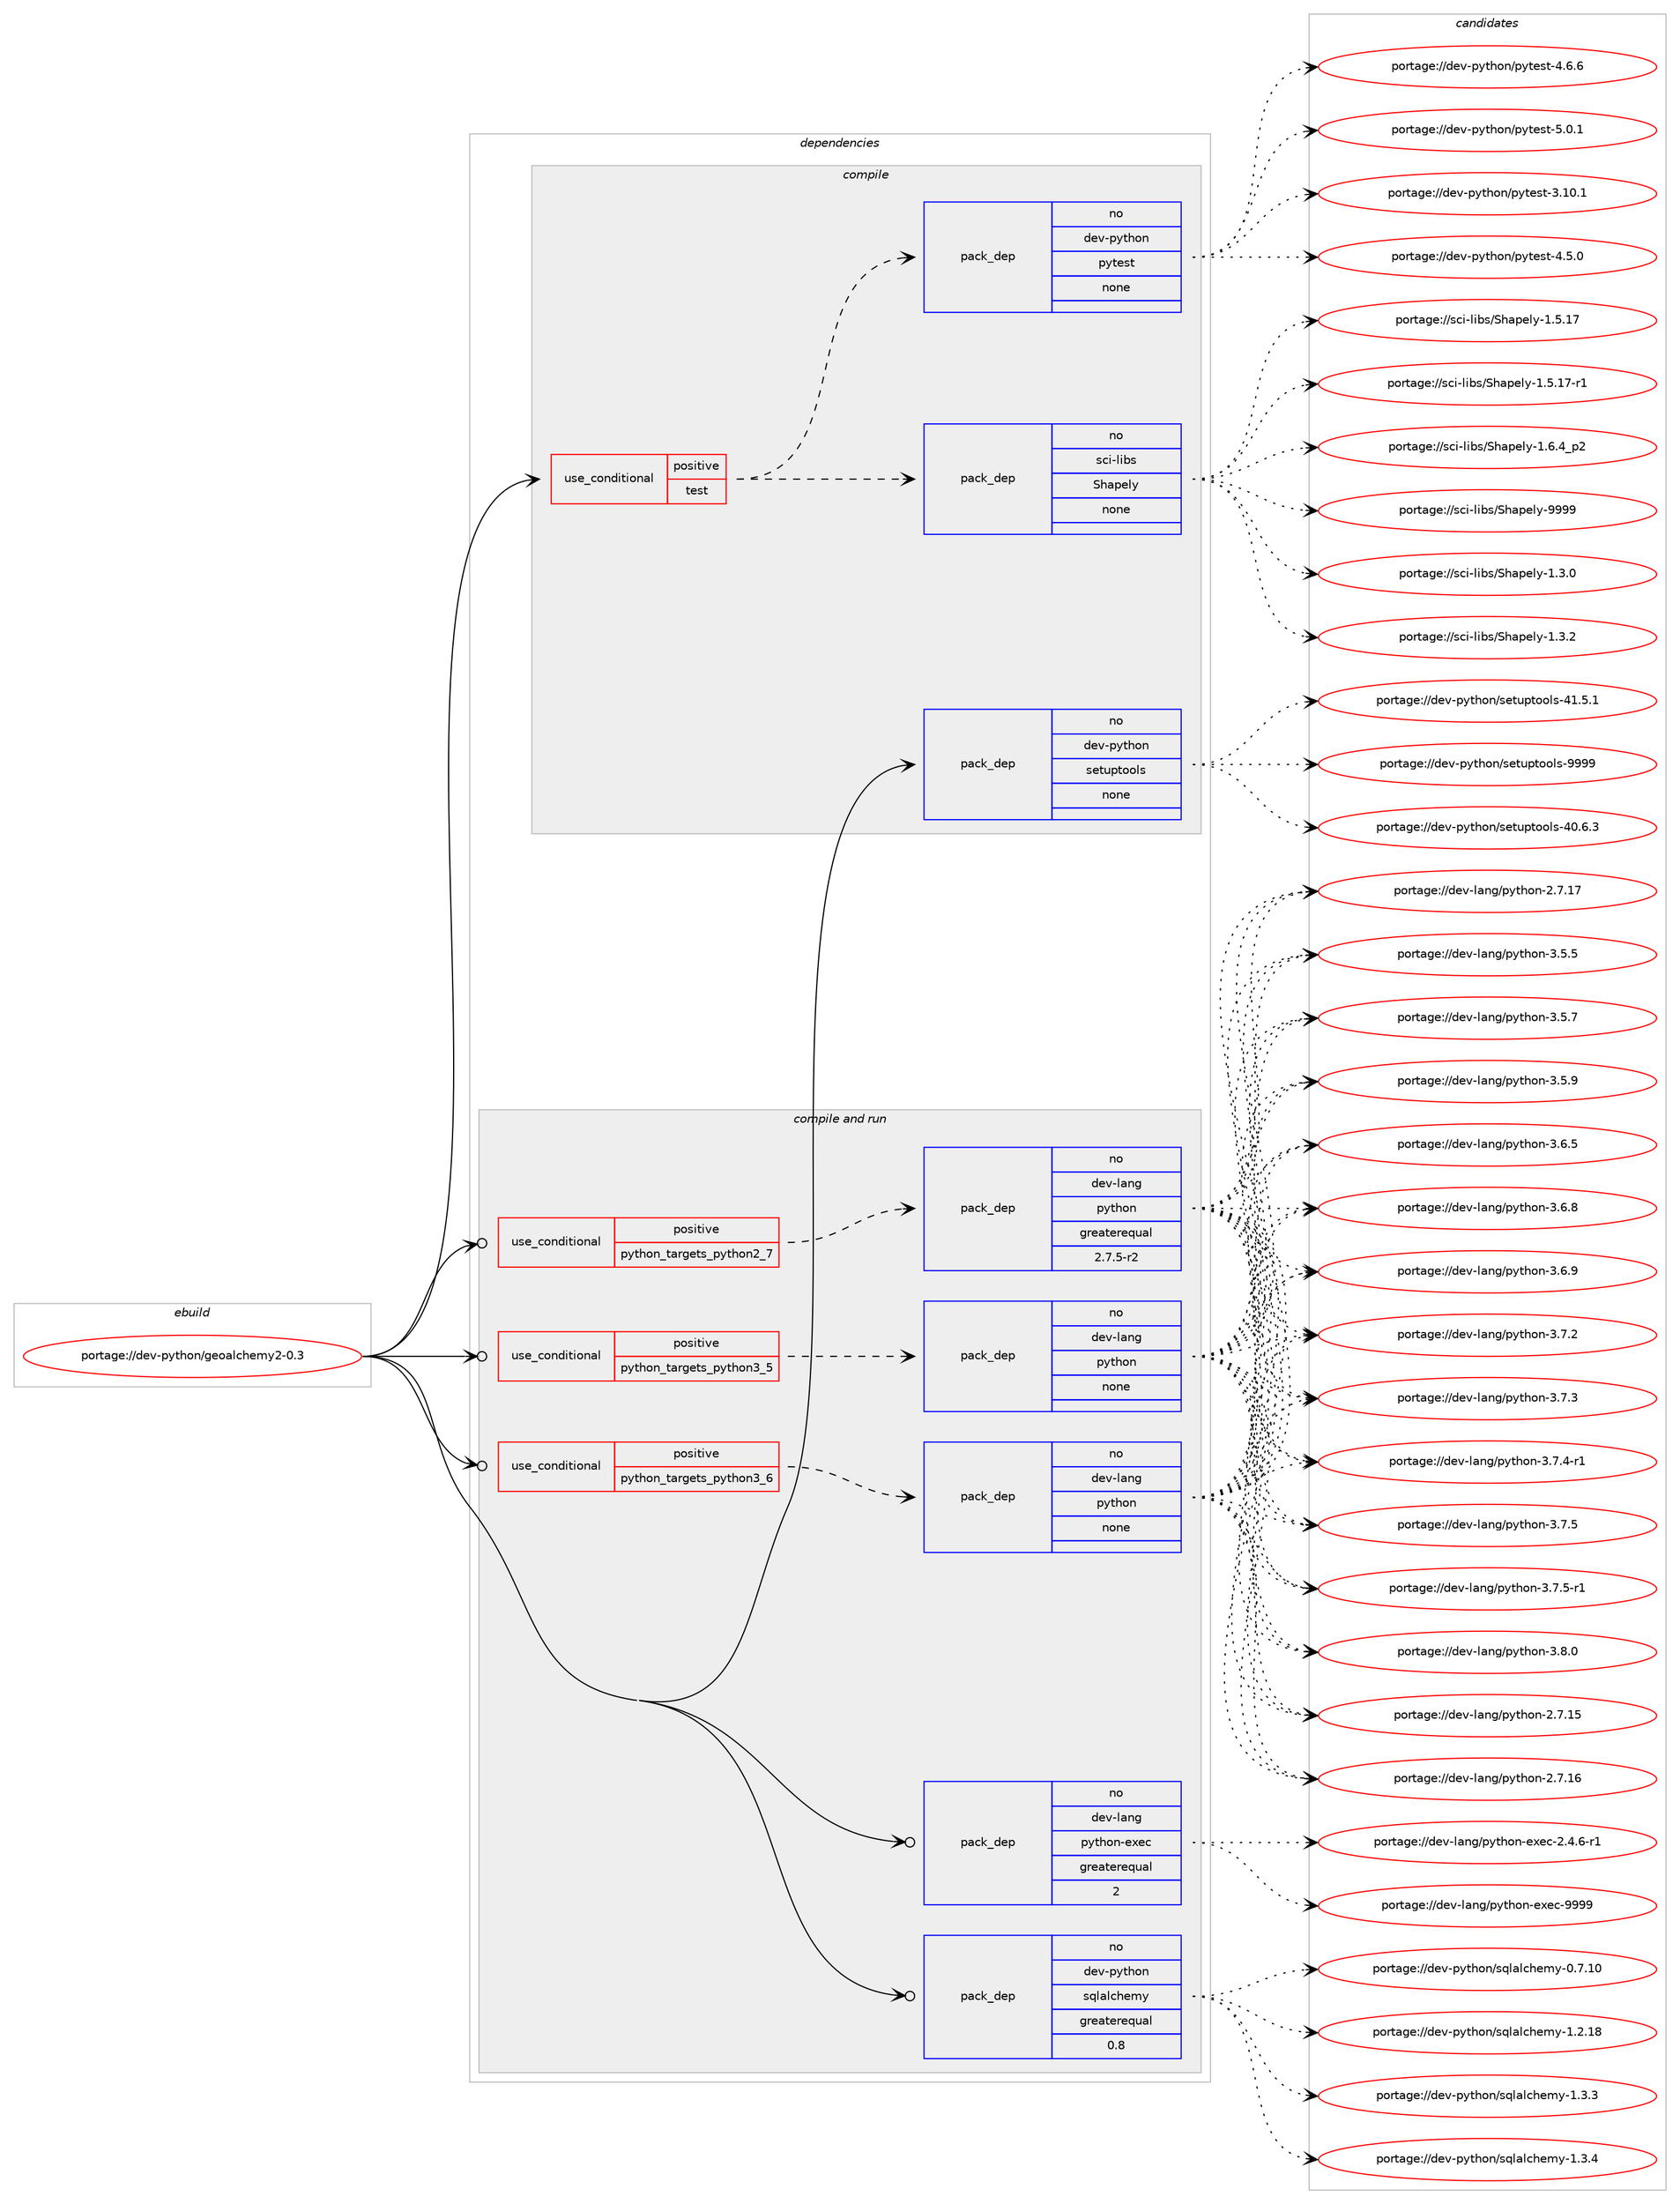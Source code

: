 digraph prolog {

# *************
# Graph options
# *************

newrank=true;
concentrate=true;
compound=true;
graph [rankdir=LR,fontname=Helvetica,fontsize=10,ranksep=1.5];#, ranksep=2.5, nodesep=0.2];
edge  [arrowhead=vee];
node  [fontname=Helvetica,fontsize=10];

# **********
# The ebuild
# **********

subgraph cluster_leftcol {
color=gray;
rank=same;
label=<<i>ebuild</i>>;
id [label="portage://dev-python/geoalchemy2-0.3", color=red, width=4, href="../dev-python/geoalchemy2-0.3.svg"];
}

# ****************
# The dependencies
# ****************

subgraph cluster_midcol {
color=gray;
label=<<i>dependencies</i>>;
subgraph cluster_compile {
fillcolor="#eeeeee";
style=filled;
label=<<i>compile</i>>;
subgraph cond29170 {
dependency141184 [label=<<TABLE BORDER="0" CELLBORDER="1" CELLSPACING="0" CELLPADDING="4"><TR><TD ROWSPAN="3" CELLPADDING="10">use_conditional</TD></TR><TR><TD>positive</TD></TR><TR><TD>test</TD></TR></TABLE>>, shape=none, color=red];
subgraph pack108696 {
dependency141185 [label=<<TABLE BORDER="0" CELLBORDER="1" CELLSPACING="0" CELLPADDING="4" WIDTH="220"><TR><TD ROWSPAN="6" CELLPADDING="30">pack_dep</TD></TR><TR><TD WIDTH="110">no</TD></TR><TR><TD>sci-libs</TD></TR><TR><TD>Shapely</TD></TR><TR><TD>none</TD></TR><TR><TD></TD></TR></TABLE>>, shape=none, color=blue];
}
dependency141184:e -> dependency141185:w [weight=20,style="dashed",arrowhead="vee"];
subgraph pack108697 {
dependency141186 [label=<<TABLE BORDER="0" CELLBORDER="1" CELLSPACING="0" CELLPADDING="4" WIDTH="220"><TR><TD ROWSPAN="6" CELLPADDING="30">pack_dep</TD></TR><TR><TD WIDTH="110">no</TD></TR><TR><TD>dev-python</TD></TR><TR><TD>pytest</TD></TR><TR><TD>none</TD></TR><TR><TD></TD></TR></TABLE>>, shape=none, color=blue];
}
dependency141184:e -> dependency141186:w [weight=20,style="dashed",arrowhead="vee"];
}
id:e -> dependency141184:w [weight=20,style="solid",arrowhead="vee"];
subgraph pack108698 {
dependency141187 [label=<<TABLE BORDER="0" CELLBORDER="1" CELLSPACING="0" CELLPADDING="4" WIDTH="220"><TR><TD ROWSPAN="6" CELLPADDING="30">pack_dep</TD></TR><TR><TD WIDTH="110">no</TD></TR><TR><TD>dev-python</TD></TR><TR><TD>setuptools</TD></TR><TR><TD>none</TD></TR><TR><TD></TD></TR></TABLE>>, shape=none, color=blue];
}
id:e -> dependency141187:w [weight=20,style="solid",arrowhead="vee"];
}
subgraph cluster_compileandrun {
fillcolor="#eeeeee";
style=filled;
label=<<i>compile and run</i>>;
subgraph cond29171 {
dependency141188 [label=<<TABLE BORDER="0" CELLBORDER="1" CELLSPACING="0" CELLPADDING="4"><TR><TD ROWSPAN="3" CELLPADDING="10">use_conditional</TD></TR><TR><TD>positive</TD></TR><TR><TD>python_targets_python2_7</TD></TR></TABLE>>, shape=none, color=red];
subgraph pack108699 {
dependency141189 [label=<<TABLE BORDER="0" CELLBORDER="1" CELLSPACING="0" CELLPADDING="4" WIDTH="220"><TR><TD ROWSPAN="6" CELLPADDING="30">pack_dep</TD></TR><TR><TD WIDTH="110">no</TD></TR><TR><TD>dev-lang</TD></TR><TR><TD>python</TD></TR><TR><TD>greaterequal</TD></TR><TR><TD>2.7.5-r2</TD></TR></TABLE>>, shape=none, color=blue];
}
dependency141188:e -> dependency141189:w [weight=20,style="dashed",arrowhead="vee"];
}
id:e -> dependency141188:w [weight=20,style="solid",arrowhead="odotvee"];
subgraph cond29172 {
dependency141190 [label=<<TABLE BORDER="0" CELLBORDER="1" CELLSPACING="0" CELLPADDING="4"><TR><TD ROWSPAN="3" CELLPADDING="10">use_conditional</TD></TR><TR><TD>positive</TD></TR><TR><TD>python_targets_python3_5</TD></TR></TABLE>>, shape=none, color=red];
subgraph pack108700 {
dependency141191 [label=<<TABLE BORDER="0" CELLBORDER="1" CELLSPACING="0" CELLPADDING="4" WIDTH="220"><TR><TD ROWSPAN="6" CELLPADDING="30">pack_dep</TD></TR><TR><TD WIDTH="110">no</TD></TR><TR><TD>dev-lang</TD></TR><TR><TD>python</TD></TR><TR><TD>none</TD></TR><TR><TD></TD></TR></TABLE>>, shape=none, color=blue];
}
dependency141190:e -> dependency141191:w [weight=20,style="dashed",arrowhead="vee"];
}
id:e -> dependency141190:w [weight=20,style="solid",arrowhead="odotvee"];
subgraph cond29173 {
dependency141192 [label=<<TABLE BORDER="0" CELLBORDER="1" CELLSPACING="0" CELLPADDING="4"><TR><TD ROWSPAN="3" CELLPADDING="10">use_conditional</TD></TR><TR><TD>positive</TD></TR><TR><TD>python_targets_python3_6</TD></TR></TABLE>>, shape=none, color=red];
subgraph pack108701 {
dependency141193 [label=<<TABLE BORDER="0" CELLBORDER="1" CELLSPACING="0" CELLPADDING="4" WIDTH="220"><TR><TD ROWSPAN="6" CELLPADDING="30">pack_dep</TD></TR><TR><TD WIDTH="110">no</TD></TR><TR><TD>dev-lang</TD></TR><TR><TD>python</TD></TR><TR><TD>none</TD></TR><TR><TD></TD></TR></TABLE>>, shape=none, color=blue];
}
dependency141192:e -> dependency141193:w [weight=20,style="dashed",arrowhead="vee"];
}
id:e -> dependency141192:w [weight=20,style="solid",arrowhead="odotvee"];
subgraph pack108702 {
dependency141194 [label=<<TABLE BORDER="0" CELLBORDER="1" CELLSPACING="0" CELLPADDING="4" WIDTH="220"><TR><TD ROWSPAN="6" CELLPADDING="30">pack_dep</TD></TR><TR><TD WIDTH="110">no</TD></TR><TR><TD>dev-lang</TD></TR><TR><TD>python-exec</TD></TR><TR><TD>greaterequal</TD></TR><TR><TD>2</TD></TR></TABLE>>, shape=none, color=blue];
}
id:e -> dependency141194:w [weight=20,style="solid",arrowhead="odotvee"];
subgraph pack108703 {
dependency141195 [label=<<TABLE BORDER="0" CELLBORDER="1" CELLSPACING="0" CELLPADDING="4" WIDTH="220"><TR><TD ROWSPAN="6" CELLPADDING="30">pack_dep</TD></TR><TR><TD WIDTH="110">no</TD></TR><TR><TD>dev-python</TD></TR><TR><TD>sqlalchemy</TD></TR><TR><TD>greaterequal</TD></TR><TR><TD>0.8</TD></TR></TABLE>>, shape=none, color=blue];
}
id:e -> dependency141195:w [weight=20,style="solid",arrowhead="odotvee"];
}
subgraph cluster_run {
fillcolor="#eeeeee";
style=filled;
label=<<i>run</i>>;
}
}

# **************
# The candidates
# **************

subgraph cluster_choices {
rank=same;
color=gray;
label=<<i>candidates</i>>;

subgraph choice108696 {
color=black;
nodesep=1;
choiceportage115991054510810598115478310497112101108121454946514648 [label="portage://sci-libs/Shapely-1.3.0", color=red, width=4,href="../sci-libs/Shapely-1.3.0.svg"];
choiceportage115991054510810598115478310497112101108121454946514650 [label="portage://sci-libs/Shapely-1.3.2", color=red, width=4,href="../sci-libs/Shapely-1.3.2.svg"];
choiceportage11599105451081059811547831049711210110812145494653464955 [label="portage://sci-libs/Shapely-1.5.17", color=red, width=4,href="../sci-libs/Shapely-1.5.17.svg"];
choiceportage115991054510810598115478310497112101108121454946534649554511449 [label="portage://sci-libs/Shapely-1.5.17-r1", color=red, width=4,href="../sci-libs/Shapely-1.5.17-r1.svg"];
choiceportage1159910545108105981154783104971121011081214549465446529511250 [label="portage://sci-libs/Shapely-1.6.4_p2", color=red, width=4,href="../sci-libs/Shapely-1.6.4_p2.svg"];
choiceportage1159910545108105981154783104971121011081214557575757 [label="portage://sci-libs/Shapely-9999", color=red, width=4,href="../sci-libs/Shapely-9999.svg"];
dependency141185:e -> choiceportage115991054510810598115478310497112101108121454946514648:w [style=dotted,weight="100"];
dependency141185:e -> choiceportage115991054510810598115478310497112101108121454946514650:w [style=dotted,weight="100"];
dependency141185:e -> choiceportage11599105451081059811547831049711210110812145494653464955:w [style=dotted,weight="100"];
dependency141185:e -> choiceportage115991054510810598115478310497112101108121454946534649554511449:w [style=dotted,weight="100"];
dependency141185:e -> choiceportage1159910545108105981154783104971121011081214549465446529511250:w [style=dotted,weight="100"];
dependency141185:e -> choiceportage1159910545108105981154783104971121011081214557575757:w [style=dotted,weight="100"];
}
subgraph choice108697 {
color=black;
nodesep=1;
choiceportage100101118451121211161041111104711212111610111511645514649484649 [label="portage://dev-python/pytest-3.10.1", color=red, width=4,href="../dev-python/pytest-3.10.1.svg"];
choiceportage1001011184511212111610411111047112121116101115116455246534648 [label="portage://dev-python/pytest-4.5.0", color=red, width=4,href="../dev-python/pytest-4.5.0.svg"];
choiceportage1001011184511212111610411111047112121116101115116455246544654 [label="portage://dev-python/pytest-4.6.6", color=red, width=4,href="../dev-python/pytest-4.6.6.svg"];
choiceportage1001011184511212111610411111047112121116101115116455346484649 [label="portage://dev-python/pytest-5.0.1", color=red, width=4,href="../dev-python/pytest-5.0.1.svg"];
dependency141186:e -> choiceportage100101118451121211161041111104711212111610111511645514649484649:w [style=dotted,weight="100"];
dependency141186:e -> choiceportage1001011184511212111610411111047112121116101115116455246534648:w [style=dotted,weight="100"];
dependency141186:e -> choiceportage1001011184511212111610411111047112121116101115116455246544654:w [style=dotted,weight="100"];
dependency141186:e -> choiceportage1001011184511212111610411111047112121116101115116455346484649:w [style=dotted,weight="100"];
}
subgraph choice108698 {
color=black;
nodesep=1;
choiceportage100101118451121211161041111104711510111611711211611111110811545524846544651 [label="portage://dev-python/setuptools-40.6.3", color=red, width=4,href="../dev-python/setuptools-40.6.3.svg"];
choiceportage100101118451121211161041111104711510111611711211611111110811545524946534649 [label="portage://dev-python/setuptools-41.5.1", color=red, width=4,href="../dev-python/setuptools-41.5.1.svg"];
choiceportage10010111845112121116104111110471151011161171121161111111081154557575757 [label="portage://dev-python/setuptools-9999", color=red, width=4,href="../dev-python/setuptools-9999.svg"];
dependency141187:e -> choiceportage100101118451121211161041111104711510111611711211611111110811545524846544651:w [style=dotted,weight="100"];
dependency141187:e -> choiceportage100101118451121211161041111104711510111611711211611111110811545524946534649:w [style=dotted,weight="100"];
dependency141187:e -> choiceportage10010111845112121116104111110471151011161171121161111111081154557575757:w [style=dotted,weight="100"];
}
subgraph choice108699 {
color=black;
nodesep=1;
choiceportage10010111845108971101034711212111610411111045504655464953 [label="portage://dev-lang/python-2.7.15", color=red, width=4,href="../dev-lang/python-2.7.15.svg"];
choiceportage10010111845108971101034711212111610411111045504655464954 [label="portage://dev-lang/python-2.7.16", color=red, width=4,href="../dev-lang/python-2.7.16.svg"];
choiceportage10010111845108971101034711212111610411111045504655464955 [label="portage://dev-lang/python-2.7.17", color=red, width=4,href="../dev-lang/python-2.7.17.svg"];
choiceportage100101118451089711010347112121116104111110455146534653 [label="portage://dev-lang/python-3.5.5", color=red, width=4,href="../dev-lang/python-3.5.5.svg"];
choiceportage100101118451089711010347112121116104111110455146534655 [label="portage://dev-lang/python-3.5.7", color=red, width=4,href="../dev-lang/python-3.5.7.svg"];
choiceportage100101118451089711010347112121116104111110455146534657 [label="portage://dev-lang/python-3.5.9", color=red, width=4,href="../dev-lang/python-3.5.9.svg"];
choiceportage100101118451089711010347112121116104111110455146544653 [label="portage://dev-lang/python-3.6.5", color=red, width=4,href="../dev-lang/python-3.6.5.svg"];
choiceportage100101118451089711010347112121116104111110455146544656 [label="portage://dev-lang/python-3.6.8", color=red, width=4,href="../dev-lang/python-3.6.8.svg"];
choiceportage100101118451089711010347112121116104111110455146544657 [label="portage://dev-lang/python-3.6.9", color=red, width=4,href="../dev-lang/python-3.6.9.svg"];
choiceportage100101118451089711010347112121116104111110455146554650 [label="portage://dev-lang/python-3.7.2", color=red, width=4,href="../dev-lang/python-3.7.2.svg"];
choiceportage100101118451089711010347112121116104111110455146554651 [label="portage://dev-lang/python-3.7.3", color=red, width=4,href="../dev-lang/python-3.7.3.svg"];
choiceportage1001011184510897110103471121211161041111104551465546524511449 [label="portage://dev-lang/python-3.7.4-r1", color=red, width=4,href="../dev-lang/python-3.7.4-r1.svg"];
choiceportage100101118451089711010347112121116104111110455146554653 [label="portage://dev-lang/python-3.7.5", color=red, width=4,href="../dev-lang/python-3.7.5.svg"];
choiceportage1001011184510897110103471121211161041111104551465546534511449 [label="portage://dev-lang/python-3.7.5-r1", color=red, width=4,href="../dev-lang/python-3.7.5-r1.svg"];
choiceportage100101118451089711010347112121116104111110455146564648 [label="portage://dev-lang/python-3.8.0", color=red, width=4,href="../dev-lang/python-3.8.0.svg"];
dependency141189:e -> choiceportage10010111845108971101034711212111610411111045504655464953:w [style=dotted,weight="100"];
dependency141189:e -> choiceportage10010111845108971101034711212111610411111045504655464954:w [style=dotted,weight="100"];
dependency141189:e -> choiceportage10010111845108971101034711212111610411111045504655464955:w [style=dotted,weight="100"];
dependency141189:e -> choiceportage100101118451089711010347112121116104111110455146534653:w [style=dotted,weight="100"];
dependency141189:e -> choiceportage100101118451089711010347112121116104111110455146534655:w [style=dotted,weight="100"];
dependency141189:e -> choiceportage100101118451089711010347112121116104111110455146534657:w [style=dotted,weight="100"];
dependency141189:e -> choiceportage100101118451089711010347112121116104111110455146544653:w [style=dotted,weight="100"];
dependency141189:e -> choiceportage100101118451089711010347112121116104111110455146544656:w [style=dotted,weight="100"];
dependency141189:e -> choiceportage100101118451089711010347112121116104111110455146544657:w [style=dotted,weight="100"];
dependency141189:e -> choiceportage100101118451089711010347112121116104111110455146554650:w [style=dotted,weight="100"];
dependency141189:e -> choiceportage100101118451089711010347112121116104111110455146554651:w [style=dotted,weight="100"];
dependency141189:e -> choiceportage1001011184510897110103471121211161041111104551465546524511449:w [style=dotted,weight="100"];
dependency141189:e -> choiceportage100101118451089711010347112121116104111110455146554653:w [style=dotted,weight="100"];
dependency141189:e -> choiceportage1001011184510897110103471121211161041111104551465546534511449:w [style=dotted,weight="100"];
dependency141189:e -> choiceportage100101118451089711010347112121116104111110455146564648:w [style=dotted,weight="100"];
}
subgraph choice108700 {
color=black;
nodesep=1;
choiceportage10010111845108971101034711212111610411111045504655464953 [label="portage://dev-lang/python-2.7.15", color=red, width=4,href="../dev-lang/python-2.7.15.svg"];
choiceportage10010111845108971101034711212111610411111045504655464954 [label="portage://dev-lang/python-2.7.16", color=red, width=4,href="../dev-lang/python-2.7.16.svg"];
choiceportage10010111845108971101034711212111610411111045504655464955 [label="portage://dev-lang/python-2.7.17", color=red, width=4,href="../dev-lang/python-2.7.17.svg"];
choiceportage100101118451089711010347112121116104111110455146534653 [label="portage://dev-lang/python-3.5.5", color=red, width=4,href="../dev-lang/python-3.5.5.svg"];
choiceportage100101118451089711010347112121116104111110455146534655 [label="portage://dev-lang/python-3.5.7", color=red, width=4,href="../dev-lang/python-3.5.7.svg"];
choiceportage100101118451089711010347112121116104111110455146534657 [label="portage://dev-lang/python-3.5.9", color=red, width=4,href="../dev-lang/python-3.5.9.svg"];
choiceportage100101118451089711010347112121116104111110455146544653 [label="portage://dev-lang/python-3.6.5", color=red, width=4,href="../dev-lang/python-3.6.5.svg"];
choiceportage100101118451089711010347112121116104111110455146544656 [label="portage://dev-lang/python-3.6.8", color=red, width=4,href="../dev-lang/python-3.6.8.svg"];
choiceportage100101118451089711010347112121116104111110455146544657 [label="portage://dev-lang/python-3.6.9", color=red, width=4,href="../dev-lang/python-3.6.9.svg"];
choiceportage100101118451089711010347112121116104111110455146554650 [label="portage://dev-lang/python-3.7.2", color=red, width=4,href="../dev-lang/python-3.7.2.svg"];
choiceportage100101118451089711010347112121116104111110455146554651 [label="portage://dev-lang/python-3.7.3", color=red, width=4,href="../dev-lang/python-3.7.3.svg"];
choiceportage1001011184510897110103471121211161041111104551465546524511449 [label="portage://dev-lang/python-3.7.4-r1", color=red, width=4,href="../dev-lang/python-3.7.4-r1.svg"];
choiceportage100101118451089711010347112121116104111110455146554653 [label="portage://dev-lang/python-3.7.5", color=red, width=4,href="../dev-lang/python-3.7.5.svg"];
choiceportage1001011184510897110103471121211161041111104551465546534511449 [label="portage://dev-lang/python-3.7.5-r1", color=red, width=4,href="../dev-lang/python-3.7.5-r1.svg"];
choiceportage100101118451089711010347112121116104111110455146564648 [label="portage://dev-lang/python-3.8.0", color=red, width=4,href="../dev-lang/python-3.8.0.svg"];
dependency141191:e -> choiceportage10010111845108971101034711212111610411111045504655464953:w [style=dotted,weight="100"];
dependency141191:e -> choiceportage10010111845108971101034711212111610411111045504655464954:w [style=dotted,weight="100"];
dependency141191:e -> choiceportage10010111845108971101034711212111610411111045504655464955:w [style=dotted,weight="100"];
dependency141191:e -> choiceportage100101118451089711010347112121116104111110455146534653:w [style=dotted,weight="100"];
dependency141191:e -> choiceportage100101118451089711010347112121116104111110455146534655:w [style=dotted,weight="100"];
dependency141191:e -> choiceportage100101118451089711010347112121116104111110455146534657:w [style=dotted,weight="100"];
dependency141191:e -> choiceportage100101118451089711010347112121116104111110455146544653:w [style=dotted,weight="100"];
dependency141191:e -> choiceportage100101118451089711010347112121116104111110455146544656:w [style=dotted,weight="100"];
dependency141191:e -> choiceportage100101118451089711010347112121116104111110455146544657:w [style=dotted,weight="100"];
dependency141191:e -> choiceportage100101118451089711010347112121116104111110455146554650:w [style=dotted,weight="100"];
dependency141191:e -> choiceportage100101118451089711010347112121116104111110455146554651:w [style=dotted,weight="100"];
dependency141191:e -> choiceportage1001011184510897110103471121211161041111104551465546524511449:w [style=dotted,weight="100"];
dependency141191:e -> choiceportage100101118451089711010347112121116104111110455146554653:w [style=dotted,weight="100"];
dependency141191:e -> choiceportage1001011184510897110103471121211161041111104551465546534511449:w [style=dotted,weight="100"];
dependency141191:e -> choiceportage100101118451089711010347112121116104111110455146564648:w [style=dotted,weight="100"];
}
subgraph choice108701 {
color=black;
nodesep=1;
choiceportage10010111845108971101034711212111610411111045504655464953 [label="portage://dev-lang/python-2.7.15", color=red, width=4,href="../dev-lang/python-2.7.15.svg"];
choiceportage10010111845108971101034711212111610411111045504655464954 [label="portage://dev-lang/python-2.7.16", color=red, width=4,href="../dev-lang/python-2.7.16.svg"];
choiceportage10010111845108971101034711212111610411111045504655464955 [label="portage://dev-lang/python-2.7.17", color=red, width=4,href="../dev-lang/python-2.7.17.svg"];
choiceportage100101118451089711010347112121116104111110455146534653 [label="portage://dev-lang/python-3.5.5", color=red, width=4,href="../dev-lang/python-3.5.5.svg"];
choiceportage100101118451089711010347112121116104111110455146534655 [label="portage://dev-lang/python-3.5.7", color=red, width=4,href="../dev-lang/python-3.5.7.svg"];
choiceportage100101118451089711010347112121116104111110455146534657 [label="portage://dev-lang/python-3.5.9", color=red, width=4,href="../dev-lang/python-3.5.9.svg"];
choiceportage100101118451089711010347112121116104111110455146544653 [label="portage://dev-lang/python-3.6.5", color=red, width=4,href="../dev-lang/python-3.6.5.svg"];
choiceportage100101118451089711010347112121116104111110455146544656 [label="portage://dev-lang/python-3.6.8", color=red, width=4,href="../dev-lang/python-3.6.8.svg"];
choiceportage100101118451089711010347112121116104111110455146544657 [label="portage://dev-lang/python-3.6.9", color=red, width=4,href="../dev-lang/python-3.6.9.svg"];
choiceportage100101118451089711010347112121116104111110455146554650 [label="portage://dev-lang/python-3.7.2", color=red, width=4,href="../dev-lang/python-3.7.2.svg"];
choiceportage100101118451089711010347112121116104111110455146554651 [label="portage://dev-lang/python-3.7.3", color=red, width=4,href="../dev-lang/python-3.7.3.svg"];
choiceportage1001011184510897110103471121211161041111104551465546524511449 [label="portage://dev-lang/python-3.7.4-r1", color=red, width=4,href="../dev-lang/python-3.7.4-r1.svg"];
choiceportage100101118451089711010347112121116104111110455146554653 [label="portage://dev-lang/python-3.7.5", color=red, width=4,href="../dev-lang/python-3.7.5.svg"];
choiceportage1001011184510897110103471121211161041111104551465546534511449 [label="portage://dev-lang/python-3.7.5-r1", color=red, width=4,href="../dev-lang/python-3.7.5-r1.svg"];
choiceportage100101118451089711010347112121116104111110455146564648 [label="portage://dev-lang/python-3.8.0", color=red, width=4,href="../dev-lang/python-3.8.0.svg"];
dependency141193:e -> choiceportage10010111845108971101034711212111610411111045504655464953:w [style=dotted,weight="100"];
dependency141193:e -> choiceportage10010111845108971101034711212111610411111045504655464954:w [style=dotted,weight="100"];
dependency141193:e -> choiceportage10010111845108971101034711212111610411111045504655464955:w [style=dotted,weight="100"];
dependency141193:e -> choiceportage100101118451089711010347112121116104111110455146534653:w [style=dotted,weight="100"];
dependency141193:e -> choiceportage100101118451089711010347112121116104111110455146534655:w [style=dotted,weight="100"];
dependency141193:e -> choiceportage100101118451089711010347112121116104111110455146534657:w [style=dotted,weight="100"];
dependency141193:e -> choiceportage100101118451089711010347112121116104111110455146544653:w [style=dotted,weight="100"];
dependency141193:e -> choiceportage100101118451089711010347112121116104111110455146544656:w [style=dotted,weight="100"];
dependency141193:e -> choiceportage100101118451089711010347112121116104111110455146544657:w [style=dotted,weight="100"];
dependency141193:e -> choiceportage100101118451089711010347112121116104111110455146554650:w [style=dotted,weight="100"];
dependency141193:e -> choiceportage100101118451089711010347112121116104111110455146554651:w [style=dotted,weight="100"];
dependency141193:e -> choiceportage1001011184510897110103471121211161041111104551465546524511449:w [style=dotted,weight="100"];
dependency141193:e -> choiceportage100101118451089711010347112121116104111110455146554653:w [style=dotted,weight="100"];
dependency141193:e -> choiceportage1001011184510897110103471121211161041111104551465546534511449:w [style=dotted,weight="100"];
dependency141193:e -> choiceportage100101118451089711010347112121116104111110455146564648:w [style=dotted,weight="100"];
}
subgraph choice108702 {
color=black;
nodesep=1;
choiceportage10010111845108971101034711212111610411111045101120101994550465246544511449 [label="portage://dev-lang/python-exec-2.4.6-r1", color=red, width=4,href="../dev-lang/python-exec-2.4.6-r1.svg"];
choiceportage10010111845108971101034711212111610411111045101120101994557575757 [label="portage://dev-lang/python-exec-9999", color=red, width=4,href="../dev-lang/python-exec-9999.svg"];
dependency141194:e -> choiceportage10010111845108971101034711212111610411111045101120101994550465246544511449:w [style=dotted,weight="100"];
dependency141194:e -> choiceportage10010111845108971101034711212111610411111045101120101994557575757:w [style=dotted,weight="100"];
}
subgraph choice108703 {
color=black;
nodesep=1;
choiceportage1001011184511212111610411111047115113108971089910410110912145484655464948 [label="portage://dev-python/sqlalchemy-0.7.10", color=red, width=4,href="../dev-python/sqlalchemy-0.7.10.svg"];
choiceportage1001011184511212111610411111047115113108971089910410110912145494650464956 [label="portage://dev-python/sqlalchemy-1.2.18", color=red, width=4,href="../dev-python/sqlalchemy-1.2.18.svg"];
choiceportage10010111845112121116104111110471151131089710899104101109121454946514651 [label="portage://dev-python/sqlalchemy-1.3.3", color=red, width=4,href="../dev-python/sqlalchemy-1.3.3.svg"];
choiceportage10010111845112121116104111110471151131089710899104101109121454946514652 [label="portage://dev-python/sqlalchemy-1.3.4", color=red, width=4,href="../dev-python/sqlalchemy-1.3.4.svg"];
dependency141195:e -> choiceportage1001011184511212111610411111047115113108971089910410110912145484655464948:w [style=dotted,weight="100"];
dependency141195:e -> choiceportage1001011184511212111610411111047115113108971089910410110912145494650464956:w [style=dotted,weight="100"];
dependency141195:e -> choiceportage10010111845112121116104111110471151131089710899104101109121454946514651:w [style=dotted,weight="100"];
dependency141195:e -> choiceportage10010111845112121116104111110471151131089710899104101109121454946514652:w [style=dotted,weight="100"];
}
}

}
